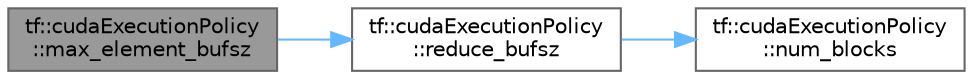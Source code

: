 digraph "tf::cudaExecutionPolicy::max_element_bufsz"
{
 // LATEX_PDF_SIZE
  bgcolor="transparent";
  edge [fontname=Helvetica,fontsize=10,labelfontname=Helvetica,labelfontsize=10];
  node [fontname=Helvetica,fontsize=10,shape=box,height=0.2,width=0.4];
  rankdir="LR";
  Node1 [id="Node000001",label="tf::cudaExecutionPolicy\l::max_element_bufsz",height=0.2,width=0.4,color="gray40", fillcolor="grey60", style="filled", fontcolor="black",tooltip="queries the buffer size in bytes needed to call tf::cuda_max_element"];
  Node1 -> Node2 [id="edge1_Node000001_Node000002",color="steelblue1",style="solid",tooltip=" "];
  Node2 [id="Node000002",label="tf::cudaExecutionPolicy\l::reduce_bufsz",height=0.2,width=0.4,color="grey40", fillcolor="white", style="filled",URL="$classtf_1_1cuda_execution_policy.html#a446cee95bb839ee180052059e2ad7fd6",tooltip="queries the buffer size in bytes needed to call reduce kernels"];
  Node2 -> Node3 [id="edge2_Node000002_Node000003",color="steelblue1",style="solid",tooltip=" "];
  Node3 [id="Node000003",label="tf::cudaExecutionPolicy\l::num_blocks",height=0.2,width=0.4,color="grey40", fillcolor="white", style="filled",URL="$classtf_1_1cuda_execution_policy.html#ab96c478964fcba935aa99efe91a64e5c",tooltip="queries the number of blocks to accommodate N elements"];
}
